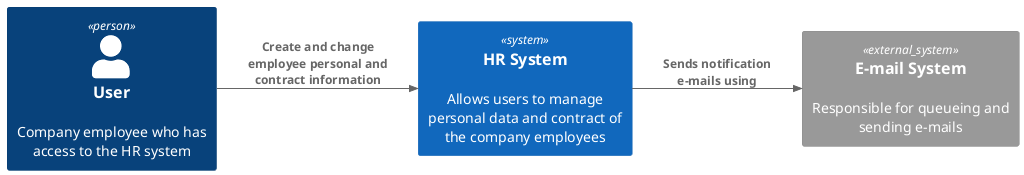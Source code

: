 @startuml C4_SystemContext

!include <C4/C4_Context>

left to right direction

Person(user, "User", "Company employee who has access to the HR system")
System(hrSystem, "HR System", "Allows users to manage personal data and contract of the company employees")
System_Ext(emailSystem, "E-mail System", "Responsible for queueing and sending e-mails")

Rel(user, hrSystem, "Create and change employee personal and contract information", "")
Rel(hrSystem, emailSystem, "Sends notification e-mails using", "")

@enduml